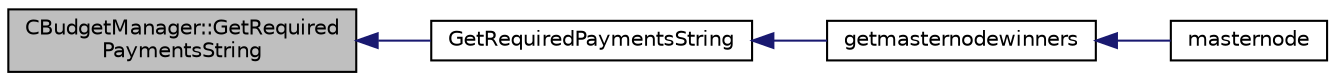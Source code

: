 digraph "CBudgetManager::GetRequiredPaymentsString"
{
  edge [fontname="Helvetica",fontsize="10",labelfontname="Helvetica",labelfontsize="10"];
  node [fontname="Helvetica",fontsize="10",shape=record];
  rankdir="LR";
  Node132 [label="CBudgetManager::GetRequired\lPaymentsString",height=0.2,width=0.4,color="black", fillcolor="grey75", style="filled", fontcolor="black"];
  Node132 -> Node133 [dir="back",color="midnightblue",fontsize="10",style="solid",fontname="Helvetica"];
  Node133 [label="GetRequiredPaymentsString",height=0.2,width=0.4,color="black", fillcolor="white", style="filled",URL="$masternode-payments_8h.html#a7828ab0b9a1302db35b658f727b260e1"];
  Node133 -> Node134 [dir="back",color="midnightblue",fontsize="10",style="solid",fontname="Helvetica"];
  Node134 [label="getmasternodewinners",height=0.2,width=0.4,color="black", fillcolor="white", style="filled",URL="$rpcmasternode_8cpp.html#a35582999650d0aa49b5d99299ea6770f"];
  Node134 -> Node135 [dir="back",color="midnightblue",fontsize="10",style="solid",fontname="Helvetica"];
  Node135 [label="masternode",height=0.2,width=0.4,color="black", fillcolor="white", style="filled",URL="$rpcmasternode_8cpp.html#a30609e443aeb47c29ed0878d16b1b5e1"];
}
